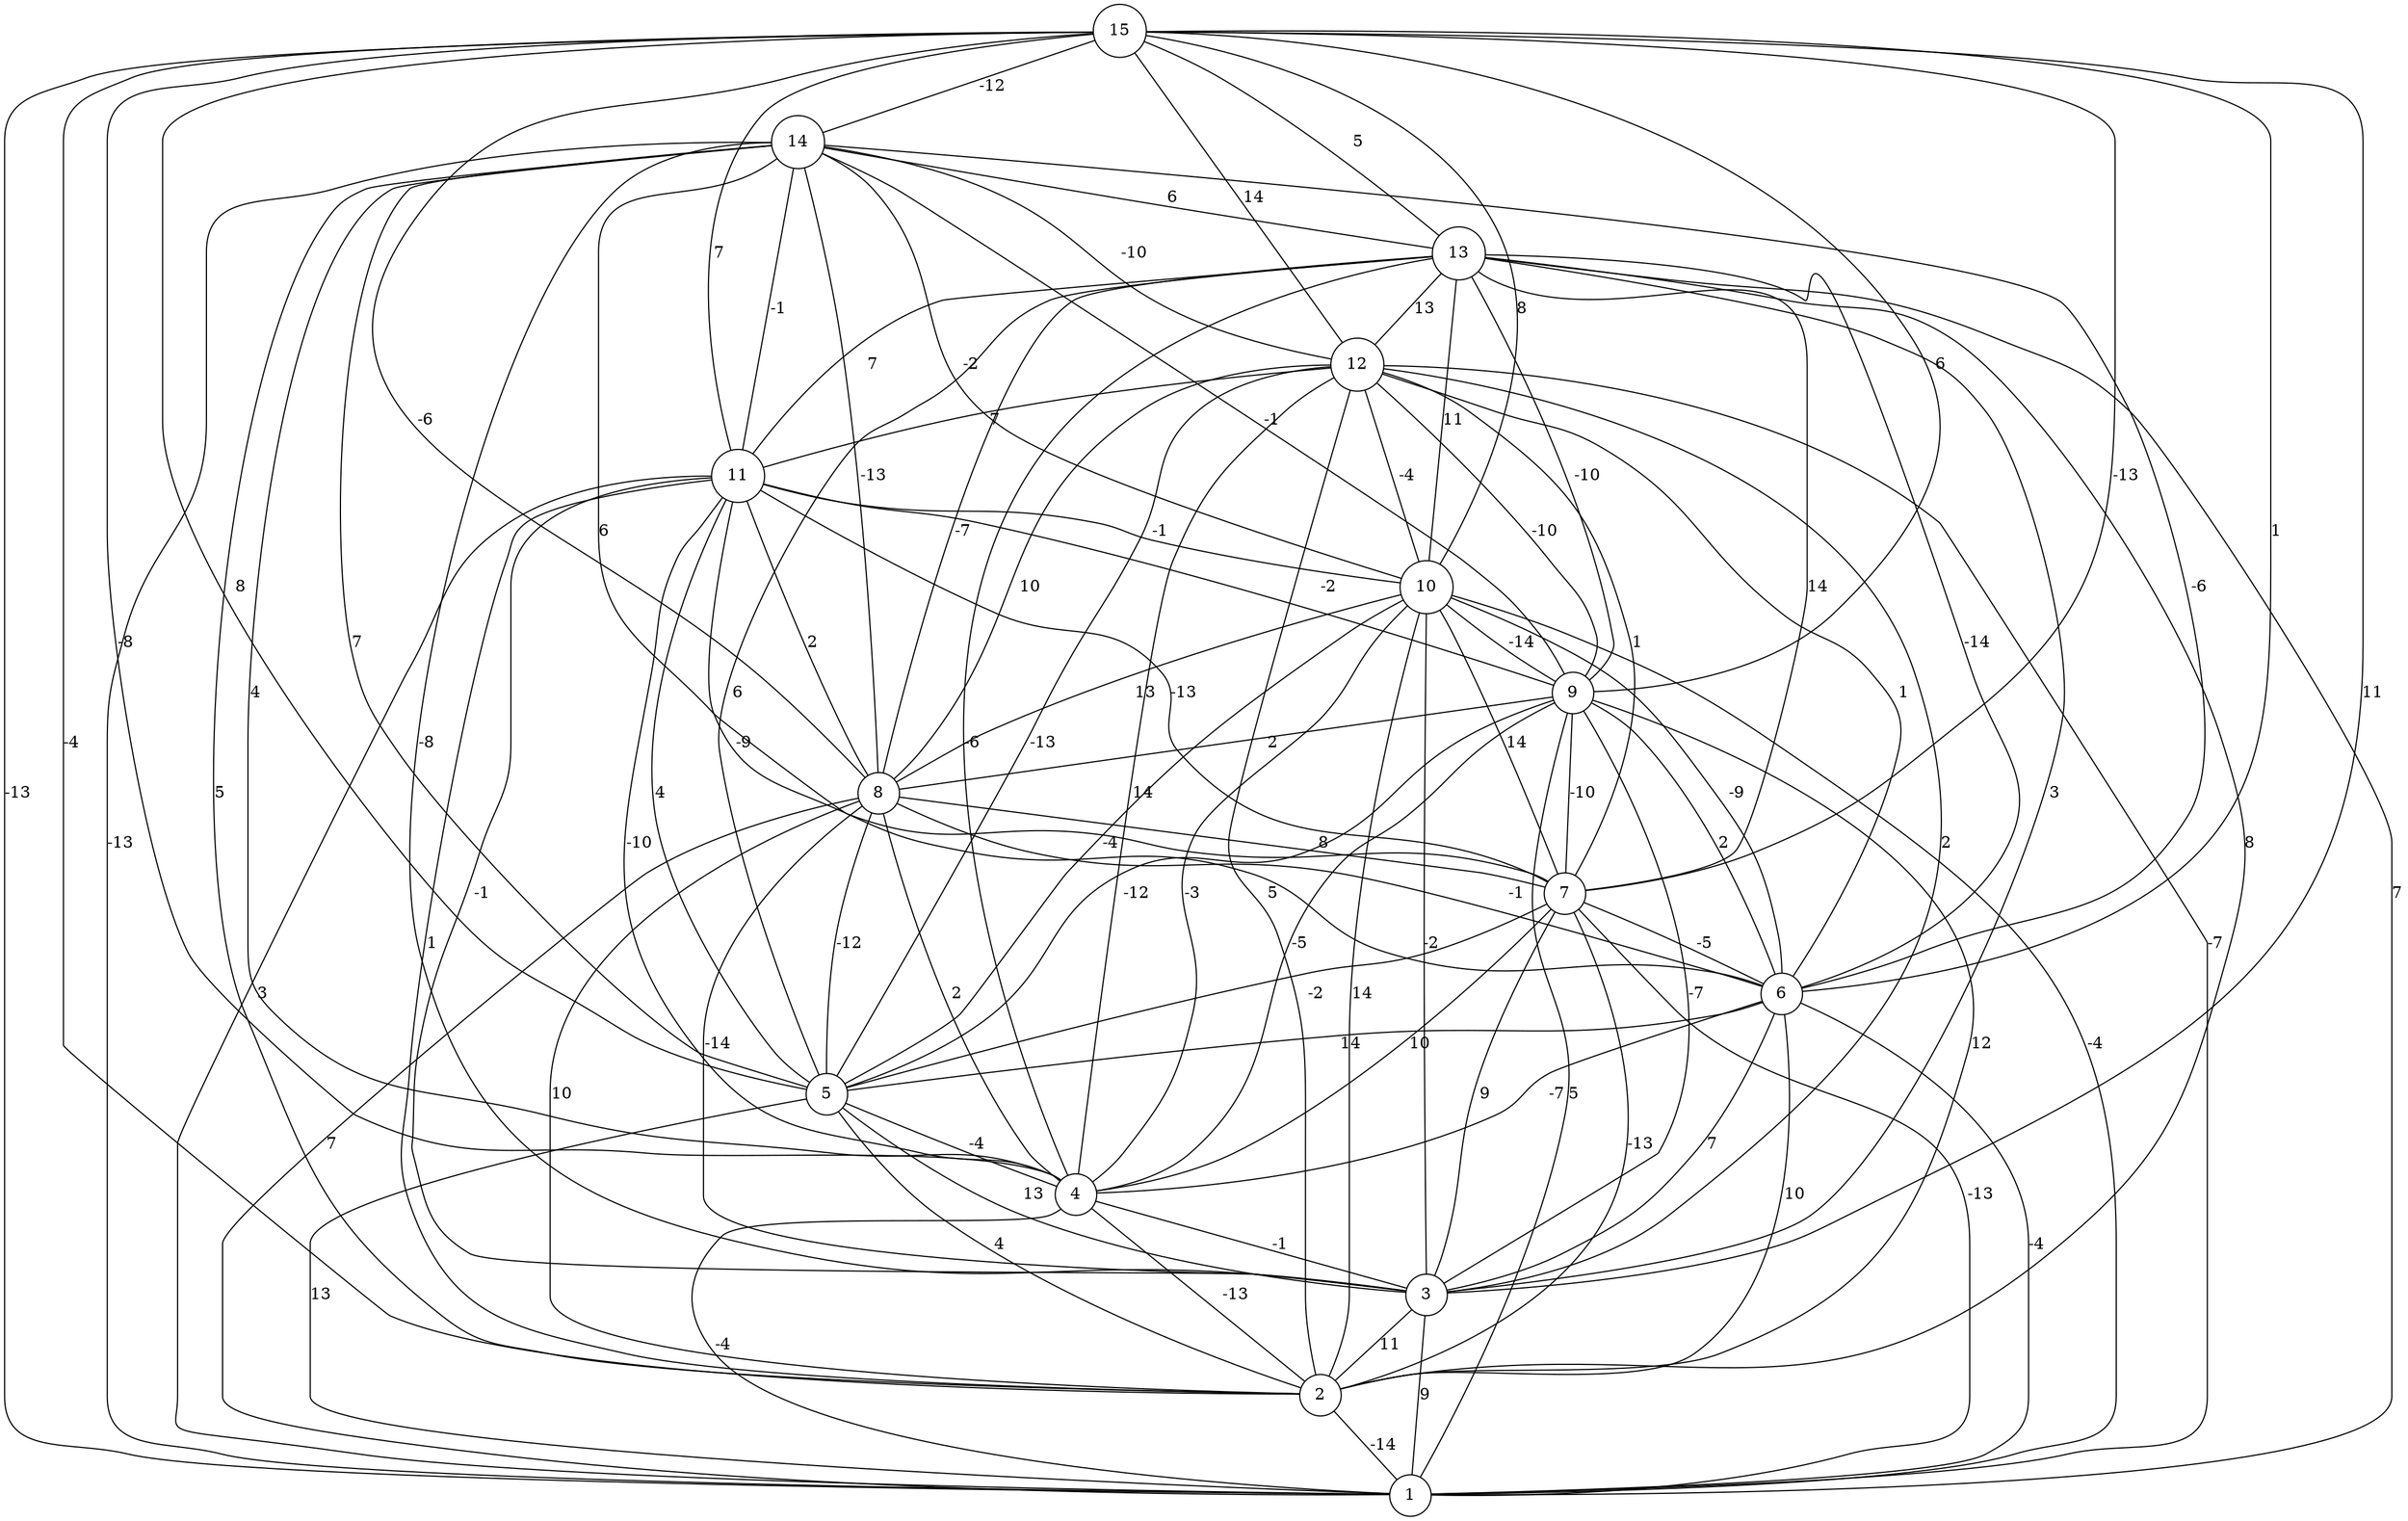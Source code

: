 graph { 
	 fontname="Helvetica,Arial,sans-serif" 
	 node [shape = circle]; 
	 15 -- 1 [label = "-13"];
	 15 -- 2 [label = "-4"];
	 15 -- 3 [label = "11"];
	 15 -- 4 [label = "-8"];
	 15 -- 5 [label = "8"];
	 15 -- 6 [label = "1"];
	 15 -- 7 [label = "-13"];
	 15 -- 8 [label = "-6"];
	 15 -- 9 [label = "6"];
	 15 -- 10 [label = "8"];
	 15 -- 11 [label = "7"];
	 15 -- 12 [label = "14"];
	 15 -- 13 [label = "5"];
	 15 -- 14 [label = "-12"];
	 14 -- 1 [label = "-13"];
	 14 -- 2 [label = "5"];
	 14 -- 3 [label = "-8"];
	 14 -- 4 [label = "4"];
	 14 -- 5 [label = "7"];
	 14 -- 6 [label = "-6"];
	 14 -- 7 [label = "6"];
	 14 -- 8 [label = "-13"];
	 14 -- 9 [label = "-1"];
	 14 -- 10 [label = "-2"];
	 14 -- 11 [label = "-1"];
	 14 -- 12 [label = "-10"];
	 14 -- 13 [label = "6"];
	 13 -- 1 [label = "7"];
	 13 -- 2 [label = "8"];
	 13 -- 3 [label = "3"];
	 13 -- 4 [label = "-6"];
	 13 -- 5 [label = "6"];
	 13 -- 6 [label = "-14"];
	 13 -- 7 [label = "14"];
	 13 -- 8 [label = "-7"];
	 13 -- 9 [label = "-10"];
	 13 -- 10 [label = "11"];
	 13 -- 11 [label = "7"];
	 13 -- 12 [label = "13"];
	 12 -- 1 [label = "-7"];
	 12 -- 2 [label = "5"];
	 12 -- 3 [label = "2"];
	 12 -- 4 [label = "14"];
	 12 -- 5 [label = "-13"];
	 12 -- 6 [label = "1"];
	 12 -- 7 [label = "1"];
	 12 -- 8 [label = "10"];
	 12 -- 9 [label = "-10"];
	 12 -- 10 [label = "-4"];
	 12 -- 11 [label = "7"];
	 11 -- 1 [label = "3"];
	 11 -- 2 [label = "1"];
	 11 -- 3 [label = "-1"];
	 11 -- 4 [label = "-10"];
	 11 -- 5 [label = "4"];
	 11 -- 6 [label = "-9"];
	 11 -- 7 [label = "-13"];
	 11 -- 8 [label = "2"];
	 11 -- 9 [label = "-2"];
	 11 -- 10 [label = "-1"];
	 10 -- 1 [label = "-4"];
	 10 -- 2 [label = "14"];
	 10 -- 3 [label = "-2"];
	 10 -- 4 [label = "-3"];
	 10 -- 5 [label = "-4"];
	 10 -- 6 [label = "-9"];
	 10 -- 7 [label = "14"];
	 10 -- 8 [label = "13"];
	 10 -- 9 [label = "-14"];
	 9 -- 1 [label = "5"];
	 9 -- 2 [label = "12"];
	 9 -- 3 [label = "-7"];
	 9 -- 4 [label = "-5"];
	 9 -- 5 [label = "-12"];
	 9 -- 6 [label = "2"];
	 9 -- 7 [label = "-10"];
	 9 -- 8 [label = "2"];
	 8 -- 1 [label = "7"];
	 8 -- 2 [label = "10"];
	 8 -- 3 [label = "-14"];
	 8 -- 4 [label = "2"];
	 8 -- 5 [label = "-12"];
	 8 -- 6 [label = "-1"];
	 8 -- 7 [label = "8"];
	 7 -- 1 [label = "-13"];
	 7 -- 2 [label = "-13"];
	 7 -- 3 [label = "9"];
	 7 -- 4 [label = "10"];
	 7 -- 5 [label = "-2"];
	 7 -- 6 [label = "-5"];
	 6 -- 1 [label = "-4"];
	 6 -- 2 [label = "10"];
	 6 -- 3 [label = "7"];
	 6 -- 4 [label = "-7"];
	 6 -- 5 [label = "14"];
	 5 -- 1 [label = "13"];
	 5 -- 2 [label = "4"];
	 5 -- 3 [label = "13"];
	 5 -- 4 [label = "-4"];
	 4 -- 1 [label = "-4"];
	 4 -- 2 [label = "-13"];
	 4 -- 3 [label = "-1"];
	 3 -- 1 [label = "9"];
	 3 -- 2 [label = "11"];
	 2 -- 1 [label = "-14"];
	 1;
	 2;
	 3;
	 4;
	 5;
	 6;
	 7;
	 8;
	 9;
	 10;
	 11;
	 12;
	 13;
	 14;
	 15;
}
